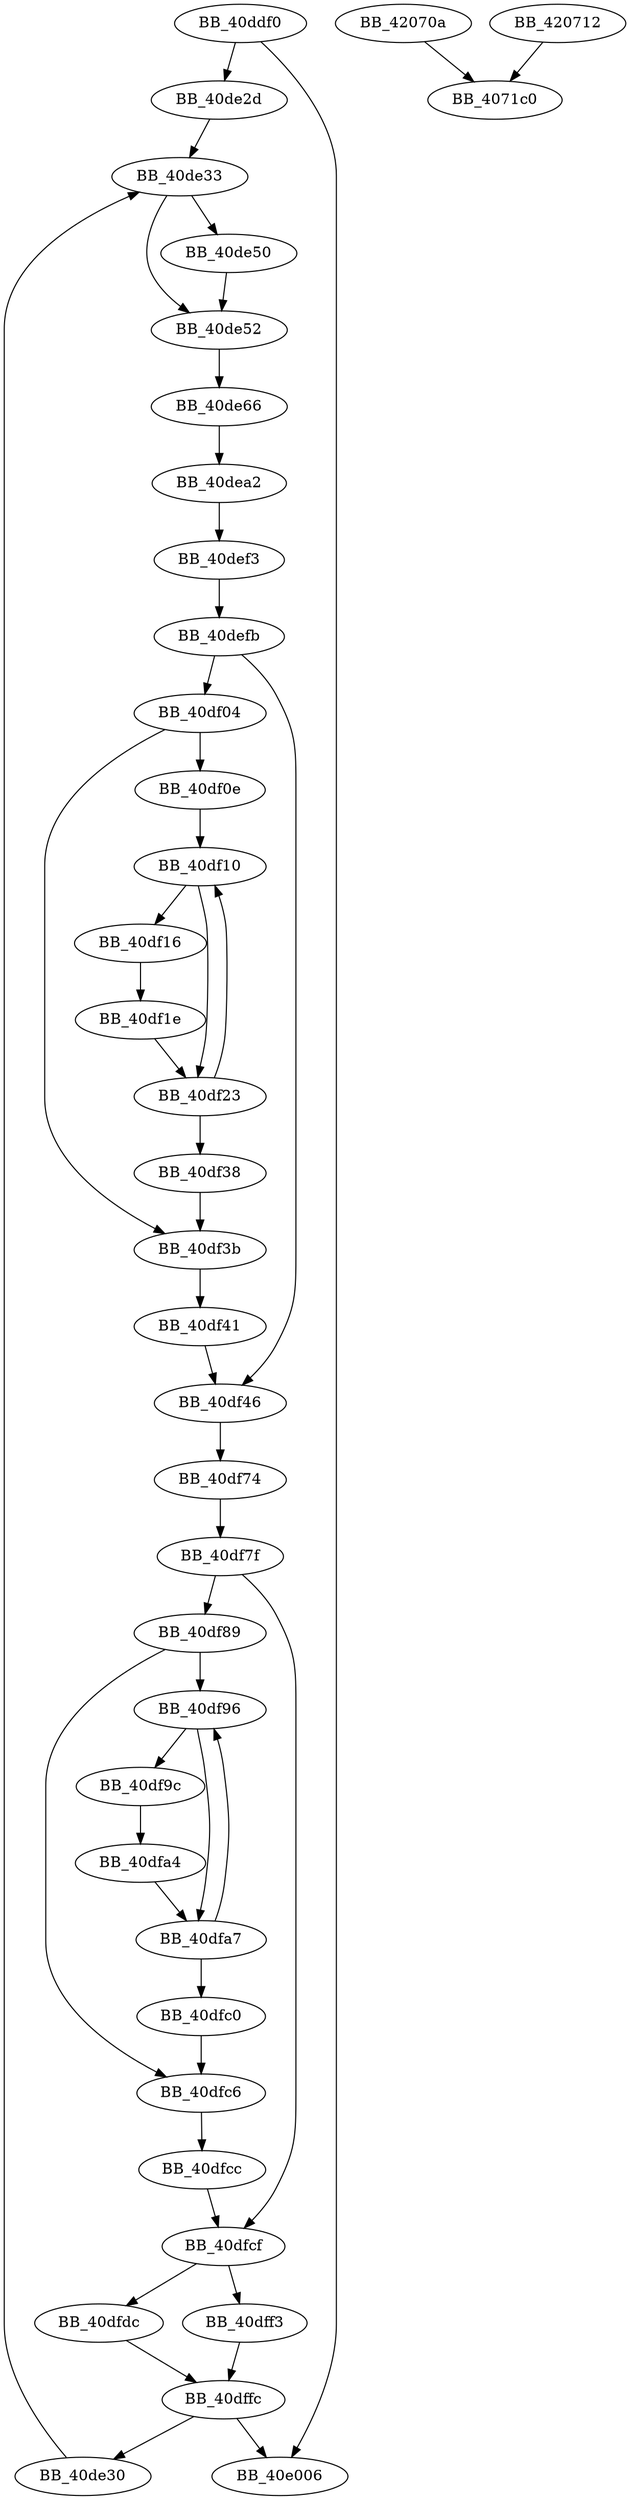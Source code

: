 DiGraph sub_40DDF0{
BB_40ddf0->BB_40de2d
BB_40ddf0->BB_40e006
BB_40de2d->BB_40de33
BB_40de30->BB_40de33
BB_40de33->BB_40de50
BB_40de33->BB_40de52
BB_40de50->BB_40de52
BB_40de52->BB_40de66
BB_40de66->BB_40dea2
BB_40dea2->BB_40def3
BB_40def3->BB_40defb
BB_40defb->BB_40df04
BB_40defb->BB_40df46
BB_40df04->BB_40df0e
BB_40df04->BB_40df3b
BB_40df0e->BB_40df10
BB_40df10->BB_40df16
BB_40df10->BB_40df23
BB_40df16->BB_40df1e
BB_40df1e->BB_40df23
BB_40df23->BB_40df10
BB_40df23->BB_40df38
BB_40df38->BB_40df3b
BB_40df3b->BB_40df41
BB_40df41->BB_40df46
BB_40df46->BB_40df74
BB_40df74->BB_40df7f
BB_40df7f->BB_40df89
BB_40df7f->BB_40dfcf
BB_40df89->BB_40df96
BB_40df89->BB_40dfc6
BB_40df96->BB_40df9c
BB_40df96->BB_40dfa7
BB_40df9c->BB_40dfa4
BB_40dfa4->BB_40dfa7
BB_40dfa7->BB_40df96
BB_40dfa7->BB_40dfc0
BB_40dfc0->BB_40dfc6
BB_40dfc6->BB_40dfcc
BB_40dfcc->BB_40dfcf
BB_40dfcf->BB_40dfdc
BB_40dfcf->BB_40dff3
BB_40dfdc->BB_40dffc
BB_40dff3->BB_40dffc
BB_40dffc->BB_40de30
BB_40dffc->BB_40e006
BB_42070a->BB_4071c0
BB_420712->BB_4071c0
}
